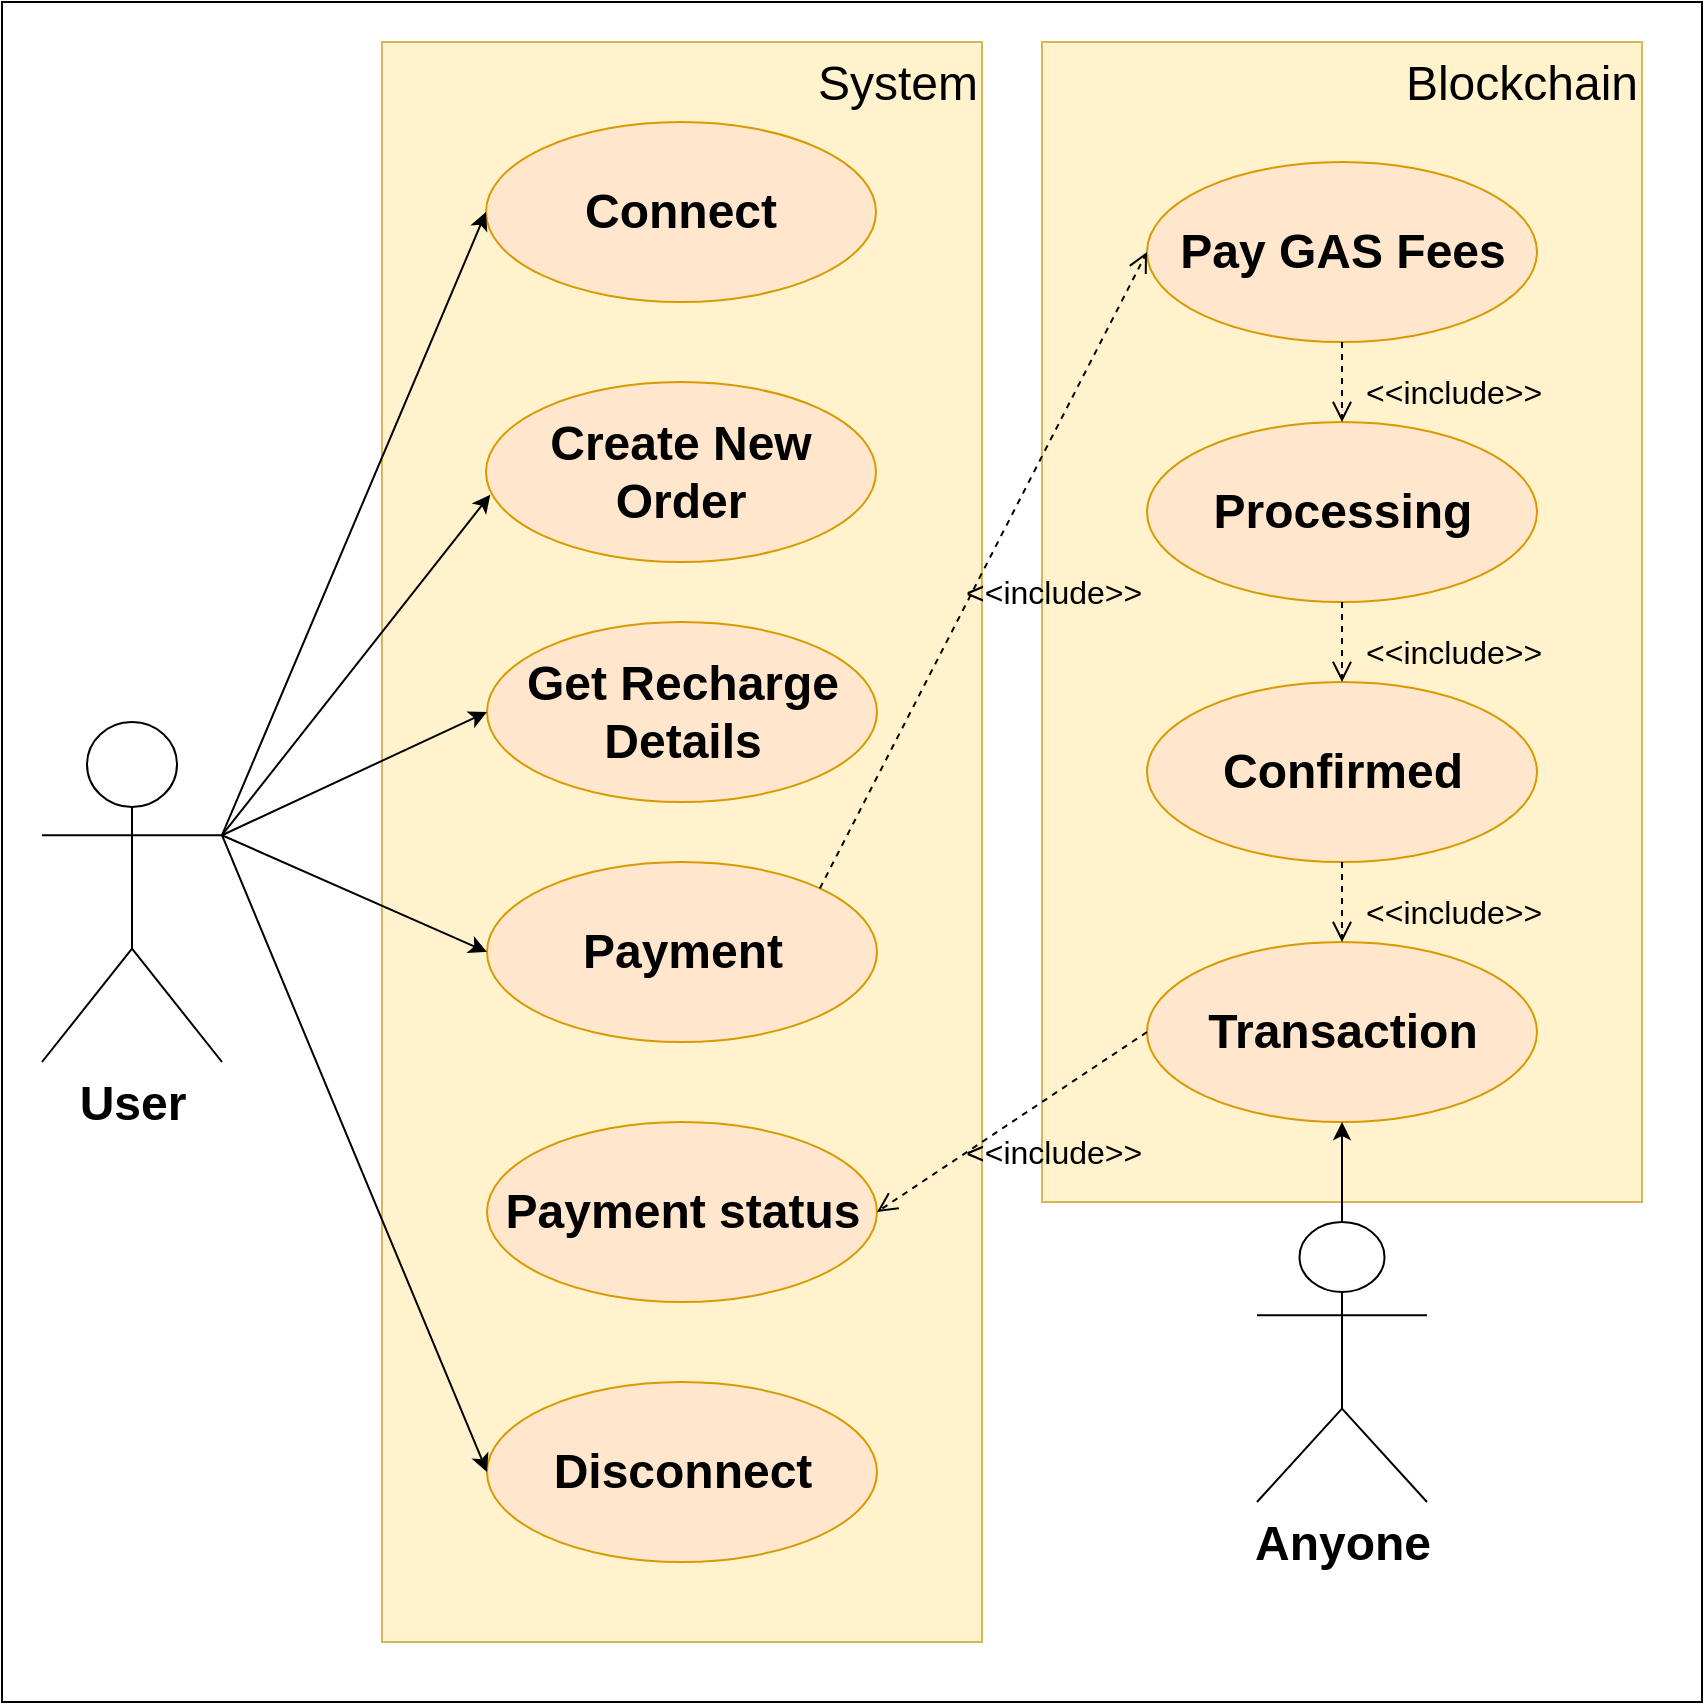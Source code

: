 <mxfile version="16.2.7" type="github">
  <diagram id="OMbUdAz9irHpYTL_801J" name="Page-1">
    <mxGraphModel dx="1351" dy="841" grid="1" gridSize="10" guides="1" tooltips="1" connect="1" arrows="1" fold="1" page="1" pageScale="1" pageWidth="850" pageHeight="1100" math="0" shadow="0">
      <root>
        <mxCell id="0" />
        <mxCell id="1" parent="0" />
        <mxCell id="-gZxKVkSei5OvGP2EspD-1" value="" style="rounded=0;whiteSpace=wrap;html=1;labelBackgroundColor=#F8F9FA;fontSize=24;" parent="1" vertex="1">
          <mxGeometry y="130" width="850" height="850" as="geometry" />
        </mxCell>
        <mxCell id="-gZxKVkSei5OvGP2EspD-2" value="&lt;span style=&quot;text-align: center&quot;&gt;System&lt;/span&gt;" style="rounded=0;whiteSpace=wrap;html=1;fontSize=24;fillColor=#fff2cc;strokeColor=#d6b656;align=right;verticalAlign=top;" parent="1" vertex="1">
          <mxGeometry x="190" y="150" width="300" height="800" as="geometry" />
        </mxCell>
        <mxCell id="-gZxKVkSei5OvGP2EspD-3" value="&lt;b&gt;Connect&lt;/b&gt;" style="ellipse;whiteSpace=wrap;html=1;fontSize=24;fillColor=#ffe6cc;strokeColor=#d79b00;" parent="1" vertex="1">
          <mxGeometry x="242" y="190" width="195" height="90" as="geometry" />
        </mxCell>
        <mxCell id="-gZxKVkSei5OvGP2EspD-4" value="&lt;b&gt;Disconnect&lt;/b&gt;" style="ellipse;whiteSpace=wrap;html=1;fontSize=24;fillColor=#ffe6cc;strokeColor=#d79b00;" parent="1" vertex="1">
          <mxGeometry x="242.5" y="820" width="195" height="90" as="geometry" />
        </mxCell>
        <mxCell id="-gZxKVkSei5OvGP2EspD-5" value="&lt;b&gt;Create New Order&lt;/b&gt;" style="ellipse;whiteSpace=wrap;html=1;fontSize=24;fillColor=#ffe6cc;strokeColor=#d79b00;" parent="1" vertex="1">
          <mxGeometry x="242" y="320" width="195" height="90" as="geometry" />
        </mxCell>
        <mxCell id="-gZxKVkSei5OvGP2EspD-6" value="&lt;b&gt;&lt;font style=&quot;font-size: 24px&quot;&gt;User&lt;/font&gt;&lt;/b&gt;" style="shape=umlActor;verticalLabelPosition=bottom;verticalAlign=top;html=1;outlineConnect=0;" parent="1" vertex="1">
          <mxGeometry x="20" y="490" width="90" height="170" as="geometry" />
        </mxCell>
        <mxCell id="-gZxKVkSei5OvGP2EspD-7" value="&lt;b&gt;Get Recharge Details&lt;/b&gt;" style="ellipse;whiteSpace=wrap;html=1;fontSize=24;fillColor=#ffe6cc;strokeColor=#d79b00;" parent="1" vertex="1">
          <mxGeometry x="242.5" y="440" width="195" height="90" as="geometry" />
        </mxCell>
        <mxCell id="-gZxKVkSei5OvGP2EspD-8" value="" style="endArrow=classic;html=1;rounded=0;fontSize=24;entryX=0;entryY=0.5;entryDx=0;entryDy=0;exitX=1;exitY=0.333;exitDx=0;exitDy=0;exitPerimeter=0;" parent="1" source="-gZxKVkSei5OvGP2EspD-6" target="-gZxKVkSei5OvGP2EspD-3" edge="1">
          <mxGeometry width="50" height="50" relative="1" as="geometry">
            <mxPoint x="190" y="390" as="sourcePoint" />
            <mxPoint x="440" y="430" as="targetPoint" />
          </mxGeometry>
        </mxCell>
        <mxCell id="-gZxKVkSei5OvGP2EspD-9" value="" style="endArrow=classic;html=1;rounded=0;fontSize=24;entryX=0.011;entryY=0.626;entryDx=0;entryDy=0;entryPerimeter=0;exitX=1;exitY=0.333;exitDx=0;exitDy=0;exitPerimeter=0;" parent="1" source="-gZxKVkSei5OvGP2EspD-6" target="-gZxKVkSei5OvGP2EspD-5" edge="1">
          <mxGeometry width="50" height="50" relative="1" as="geometry">
            <mxPoint x="200" y="490" as="sourcePoint" />
            <mxPoint x="440" y="430" as="targetPoint" />
          </mxGeometry>
        </mxCell>
        <mxCell id="-gZxKVkSei5OvGP2EspD-10" value="" style="endArrow=classic;html=1;rounded=0;fontSize=24;exitX=1;exitY=0.333;exitDx=0;exitDy=0;exitPerimeter=0;entryX=0;entryY=0.5;entryDx=0;entryDy=0;" parent="1" source="-gZxKVkSei5OvGP2EspD-6" target="-gZxKVkSei5OvGP2EspD-7" edge="1">
          <mxGeometry width="50" height="50" relative="1" as="geometry">
            <mxPoint x="390" y="480" as="sourcePoint" />
            <mxPoint x="440" y="430" as="targetPoint" />
          </mxGeometry>
        </mxCell>
        <mxCell id="-gZxKVkSei5OvGP2EspD-11" value="" style="endArrow=classic;html=1;rounded=0;fontSize=24;exitX=1;exitY=0.333;exitDx=0;exitDy=0;exitPerimeter=0;entryX=0;entryY=0.5;entryDx=0;entryDy=0;" parent="1" source="-gZxKVkSei5OvGP2EspD-6" target="-gZxKVkSei5OvGP2EspD-4" edge="1">
          <mxGeometry width="50" height="50" relative="1" as="geometry">
            <mxPoint x="170" y="540" as="sourcePoint" />
            <mxPoint x="440" y="430" as="targetPoint" />
          </mxGeometry>
        </mxCell>
        <mxCell id="-gZxKVkSei5OvGP2EspD-12" value="&lt;b&gt;Payment&lt;/b&gt;" style="ellipse;whiteSpace=wrap;html=1;fontSize=24;fillColor=#ffe6cc;strokeColor=#d79b00;" parent="1" vertex="1">
          <mxGeometry x="242.5" y="560" width="195" height="90" as="geometry" />
        </mxCell>
        <mxCell id="-gZxKVkSei5OvGP2EspD-13" value="" style="endArrow=classic;html=1;rounded=0;fontSize=24;exitX=1;exitY=0.333;exitDx=0;exitDy=0;exitPerimeter=0;entryX=0;entryY=0.5;entryDx=0;entryDy=0;" parent="1" source="-gZxKVkSei5OvGP2EspD-6" target="-gZxKVkSei5OvGP2EspD-12" edge="1">
          <mxGeometry width="50" height="50" relative="1" as="geometry">
            <mxPoint x="390" y="560" as="sourcePoint" />
            <mxPoint x="440" y="510" as="targetPoint" />
          </mxGeometry>
        </mxCell>
        <mxCell id="-gZxKVkSei5OvGP2EspD-14" value="Blockchain" style="rounded=0;whiteSpace=wrap;html=1;fontSize=24;fillColor=#fff2cc;strokeColor=#d6b656;align=right;verticalAlign=top;" parent="1" vertex="1">
          <mxGeometry x="520" y="150" width="300" height="580" as="geometry" />
        </mxCell>
        <mxCell id="-gZxKVkSei5OvGP2EspD-16" value="&lt;b&gt;Pay GAS&amp;nbsp;Fees&lt;/b&gt;" style="ellipse;whiteSpace=wrap;html=1;fontSize=24;fillColor=#ffe6cc;strokeColor=#d79b00;" parent="1" vertex="1">
          <mxGeometry x="572.5" y="210" width="195" height="90" as="geometry" />
        </mxCell>
        <mxCell id="-gZxKVkSei5OvGP2EspD-19" value="&lt;b&gt;Processing&lt;/b&gt;" style="ellipse;whiteSpace=wrap;html=1;fontSize=24;fillColor=#ffe6cc;strokeColor=#d79b00;" parent="1" vertex="1">
          <mxGeometry x="572.5" y="340" width="195" height="90" as="geometry" />
        </mxCell>
        <mxCell id="-gZxKVkSei5OvGP2EspD-20" value="&lt;b&gt;Transaction&lt;/b&gt;" style="ellipse;whiteSpace=wrap;html=1;fontSize=24;fillColor=#ffe6cc;strokeColor=#d79b00;" parent="1" vertex="1">
          <mxGeometry x="572.5" y="600" width="195" height="90" as="geometry" />
        </mxCell>
        <mxCell id="-gZxKVkSei5OvGP2EspD-21" value="&lt;b&gt;Payment status&lt;/b&gt;" style="ellipse;whiteSpace=wrap;html=1;fontSize=24;fillColor=#ffe6cc;strokeColor=#d79b00;" parent="1" vertex="1">
          <mxGeometry x="242.5" y="690" width="195" height="90" as="geometry" />
        </mxCell>
        <mxCell id="-gZxKVkSei5OvGP2EspD-24" value="&lt;b&gt;Confirmed&lt;/b&gt;" style="ellipse;whiteSpace=wrap;html=1;fontSize=24;fillColor=#ffe6cc;strokeColor=#d79b00;" parent="1" vertex="1">
          <mxGeometry x="572.5" y="470" width="195" height="90" as="geometry" />
        </mxCell>
        <mxCell id="-gZxKVkSei5OvGP2EspD-25" value="&lt;span style=&quot;font-size: 24px&quot;&gt;&lt;b&gt;Anyone&lt;/b&gt;&lt;/span&gt;" style="shape=umlActor;verticalLabelPosition=bottom;verticalAlign=top;html=1;outlineConnect=0;" parent="1" vertex="1">
          <mxGeometry x="627.5" y="740" width="85" height="140" as="geometry" />
        </mxCell>
        <mxCell id="-gZxKVkSei5OvGP2EspD-29" value="&lt;font style=&quot;font-size: 16px&quot;&gt;&amp;lt;&amp;lt;include&amp;gt;&amp;gt;&lt;/font&gt;" style="html=1;verticalAlign=bottom;endArrow=open;dashed=1;endSize=8;rounded=0;fontSize=24;exitX=0.5;exitY=1;exitDx=0;exitDy=0;entryX=0.5;entryY=0;entryDx=0;entryDy=0;align=left;labelBackgroundColor=none;" parent="1" source="-gZxKVkSei5OvGP2EspD-16" target="-gZxKVkSei5OvGP2EspD-19" edge="1">
          <mxGeometry x="1" y="10" relative="1" as="geometry">
            <mxPoint x="620" y="450" as="sourcePoint" />
            <mxPoint x="540" y="450" as="targetPoint" />
            <mxPoint as="offset" />
          </mxGeometry>
        </mxCell>
        <mxCell id="-gZxKVkSei5OvGP2EspD-30" value="&lt;font style=&quot;font-size: 16px&quot;&gt;&amp;lt;&amp;lt;include&amp;gt;&amp;gt;&lt;/font&gt;" style="html=1;verticalAlign=bottom;endArrow=open;dashed=1;endSize=8;rounded=0;fontSize=24;entryX=0.5;entryY=0;entryDx=0;entryDy=0;align=left;labelBackgroundColor=none;exitX=0.5;exitY=1;exitDx=0;exitDy=0;" parent="1" source="-gZxKVkSei5OvGP2EspD-19" target="-gZxKVkSei5OvGP2EspD-24" edge="1">
          <mxGeometry x="1" y="10" relative="1" as="geometry">
            <mxPoint x="669.71" y="430" as="sourcePoint" />
            <mxPoint x="669.71" y="470" as="targetPoint" />
            <mxPoint as="offset" />
          </mxGeometry>
        </mxCell>
        <mxCell id="-gZxKVkSei5OvGP2EspD-32" value="&lt;font style=&quot;font-size: 16px&quot;&gt;&amp;lt;&amp;lt;include&amp;gt;&amp;gt;&lt;/font&gt;" style="html=1;verticalAlign=bottom;endArrow=open;dashed=1;endSize=8;rounded=0;fontSize=24;entryX=0.5;entryY=0;entryDx=0;entryDy=0;align=left;labelBackgroundColor=none;exitX=0.5;exitY=1;exitDx=0;exitDy=0;" parent="1" source="-gZxKVkSei5OvGP2EspD-24" target="-gZxKVkSei5OvGP2EspD-20" edge="1">
          <mxGeometry x="1" y="10" relative="1" as="geometry">
            <mxPoint x="590" y="570" as="sourcePoint" />
            <mxPoint x="590" y="610" as="targetPoint" />
            <mxPoint as="offset" />
          </mxGeometry>
        </mxCell>
        <mxCell id="-gZxKVkSei5OvGP2EspD-33" value="&lt;font style=&quot;font-size: 16px&quot;&gt;&amp;lt;&amp;lt;include&amp;gt;&amp;gt;&lt;/font&gt;" style="html=1;verticalAlign=bottom;endArrow=open;dashed=1;endSize=8;rounded=0;fontSize=24;exitX=1;exitY=0;exitDx=0;exitDy=0;entryX=0;entryY=0.5;entryDx=0;entryDy=0;align=left;labelBackgroundColor=none;" parent="1" source="-gZxKVkSei5OvGP2EspD-12" target="-gZxKVkSei5OvGP2EspD-16" edge="1">
          <mxGeometry x="-0.156" y="-2" relative="1" as="geometry">
            <mxPoint x="680" y="310" as="sourcePoint" />
            <mxPoint x="680" y="350" as="targetPoint" />
            <mxPoint as="offset" />
          </mxGeometry>
        </mxCell>
        <mxCell id="-gZxKVkSei5OvGP2EspD-34" value="&lt;font style=&quot;font-size: 16px&quot;&gt;&amp;lt;&amp;lt;include&amp;gt;&amp;gt;&lt;/font&gt;" style="html=1;verticalAlign=bottom;endArrow=open;dashed=1;endSize=8;rounded=0;fontSize=24;exitX=0;exitY=0.5;exitDx=0;exitDy=0;entryX=1;entryY=0.5;entryDx=0;entryDy=0;align=left;labelBackgroundColor=none;" parent="1" source="-gZxKVkSei5OvGP2EspD-20" target="-gZxKVkSei5OvGP2EspD-21" edge="1">
          <mxGeometry x="0.462" y="11" relative="1" as="geometry">
            <mxPoint x="418.943" y="583.18" as="sourcePoint" />
            <mxPoint x="582.5" y="265" as="targetPoint" />
            <mxPoint as="offset" />
          </mxGeometry>
        </mxCell>
        <mxCell id="-gZxKVkSei5OvGP2EspD-35" value="" style="endArrow=classic;html=1;rounded=0;labelBackgroundColor=none;fontSize=16;exitX=0.5;exitY=0;exitDx=0;exitDy=0;exitPerimeter=0;" parent="1" source="-gZxKVkSei5OvGP2EspD-25" target="-gZxKVkSei5OvGP2EspD-20" edge="1">
          <mxGeometry width="50" height="50" relative="1" as="geometry">
            <mxPoint x="470" y="570" as="sourcePoint" />
            <mxPoint x="520" y="520" as="targetPoint" />
          </mxGeometry>
        </mxCell>
      </root>
    </mxGraphModel>
  </diagram>
</mxfile>

